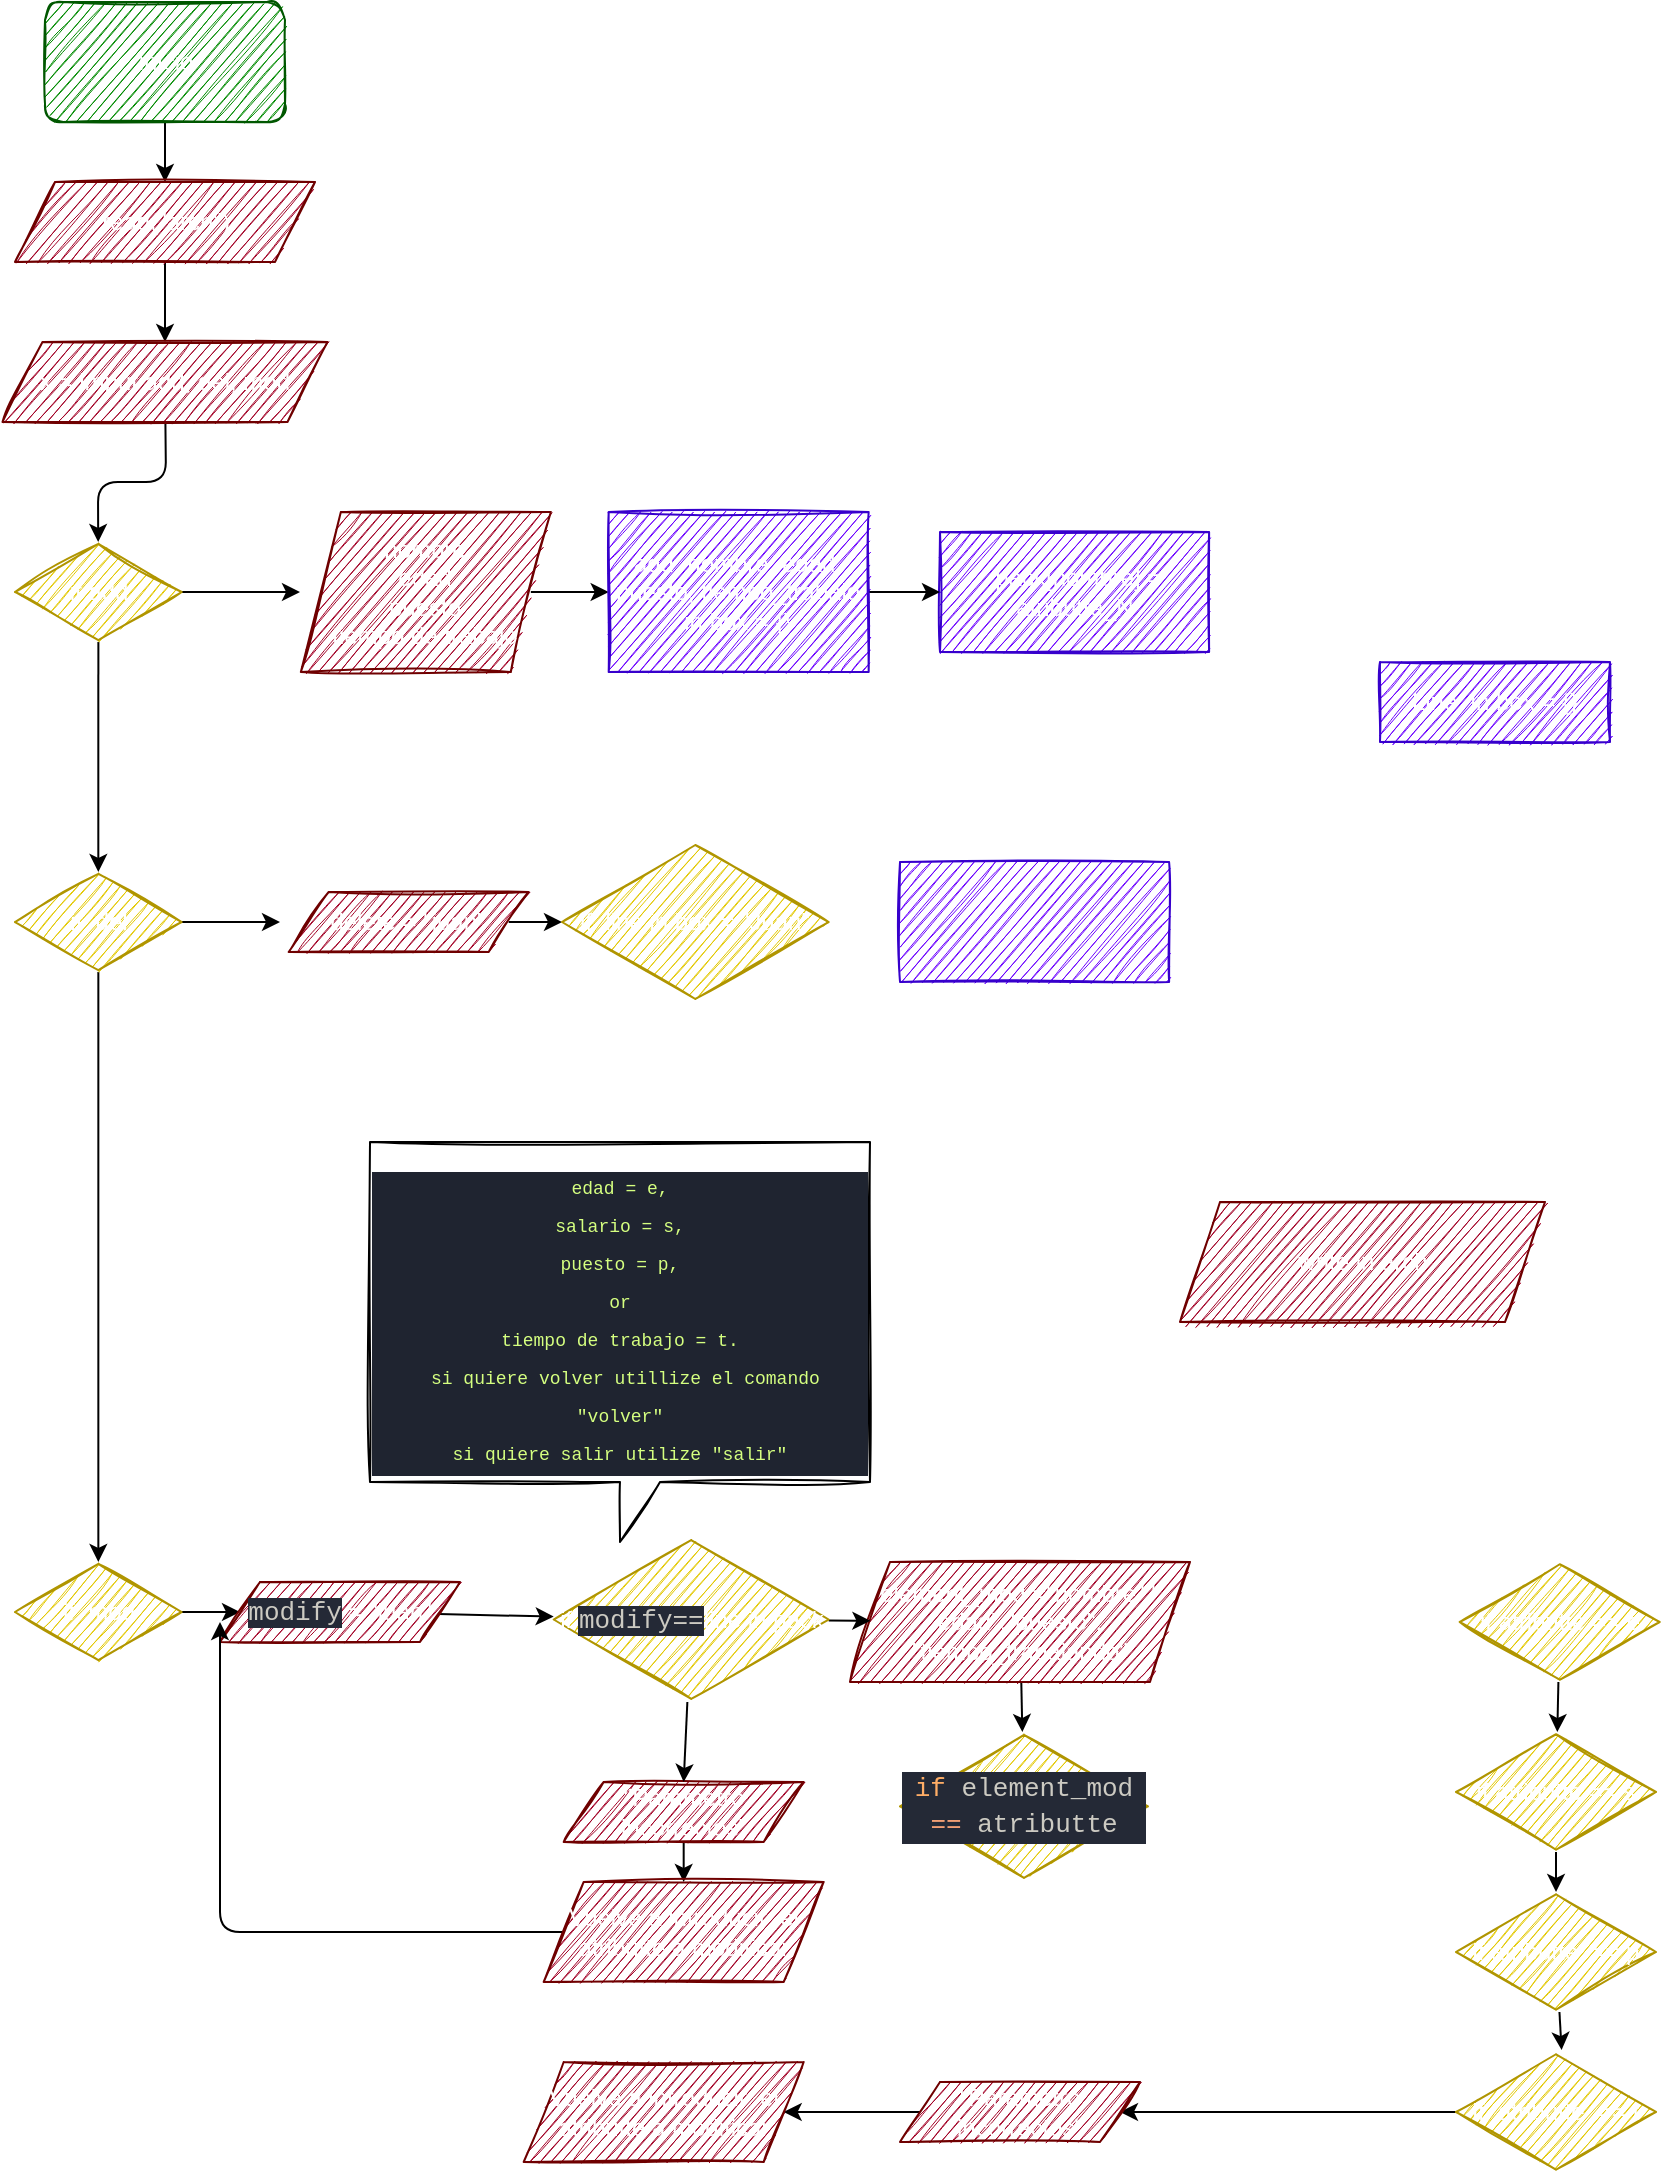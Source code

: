 <mxfile>
    <diagram id="7nW45xScgSrCi-i8tWKL" name="Page-1">
        <mxGraphModel dx="1060" dy="465" grid="1" gridSize="10" guides="1" tooltips="1" connect="1" arrows="1" fold="1" page="1" pageScale="1" pageWidth="850" pageHeight="1100" math="0" shadow="0">
            <root>
                <mxCell id="0"/>
                <mxCell id="1" parent="0"/>
                <mxCell id="44" style="edgeStyle=none;html=1;" parent="1" source="2" target="7" edge="1">
                    <mxGeometry relative="1" as="geometry"/>
                </mxCell>
                <mxCell id="45" style="edgeStyle=none;html=1;" parent="1" source="2" edge="1">
                    <mxGeometry relative="1" as="geometry">
                        <mxPoint x="170" y="305" as="targetPoint"/>
                    </mxGeometry>
                </mxCell>
                <mxCell id="2" value="&lt;span style=&quot;color: rgb(255 , 255 , 255)&quot;&gt;if add&lt;/span&gt;" style="html=1;whiteSpace=wrap;aspect=fixed;shape=isoRectangle;fillColor=#e3c800;fontColor=#000000;strokeColor=#B09500;sketch=1;" parent="1" vertex="1">
                    <mxGeometry x="27.51" y="280" width="83.33" height="50" as="geometry"/>
                </mxCell>
                <mxCell id="41" style="edgeStyle=none;html=1;" parent="1" source="3" target="4" edge="1">
                    <mxGeometry relative="1" as="geometry"/>
                </mxCell>
                <mxCell id="3" value="inicio" style="rounded=1;whiteSpace=wrap;html=1;fillColor=#008a00;fontColor=#ffffff;strokeColor=#005700;sketch=1;" parent="1" vertex="1">
                    <mxGeometry x="42.5" y="10" width="120" height="60" as="geometry"/>
                </mxCell>
                <mxCell id="42" style="edgeStyle=none;html=1;" parent="1" source="4" target="5" edge="1">
                    <mxGeometry relative="1" as="geometry"/>
                </mxCell>
                <mxCell id="4" value="read(&quot;arch&quot;)" style="shape=parallelogram;perimeter=parallelogramPerimeter;whiteSpace=wrap;html=1;fixedSize=1;fillColor=#a20025;fontColor=#ffffff;strokeColor=#6F0000;sketch=1;" parent="1" vertex="1">
                    <mxGeometry x="27.5" y="100" width="150" height="40" as="geometry"/>
                </mxCell>
                <mxCell id="43" style="edgeStyle=none;html=1;" parent="1" source="5" target="2" edge="1">
                    <mxGeometry relative="1" as="geometry">
                        <Array as="points">
                            <mxPoint x="103" y="250"/>
                            <mxPoint x="69" y="250"/>
                        </Array>
                    </mxGeometry>
                </mxCell>
                <mxCell id="5" value="x = imput add, del, mod" style="shape=parallelogram;perimeter=parallelogramPerimeter;whiteSpace=wrap;html=1;fixedSize=1;fillColor=#a20025;fontColor=#ffffff;strokeColor=#6F0000;shadow=0;rounded=0;sketch=1;" parent="1" vertex="1">
                    <mxGeometry x="21.25" y="180" width="162.5" height="40" as="geometry"/>
                </mxCell>
                <mxCell id="46" style="edgeStyle=none;html=1;" parent="1" source="7" edge="1">
                    <mxGeometry relative="1" as="geometry">
                        <mxPoint x="160" y="470" as="targetPoint"/>
                    </mxGeometry>
                </mxCell>
                <mxCell id="51" style="edgeStyle=none;html=1;" parent="1" source="7" target="8" edge="1">
                    <mxGeometry relative="1" as="geometry"/>
                </mxCell>
                <mxCell id="7" value="&lt;span style=&quot;color: rgb(255 , 255 , 255)&quot;&gt;if&amp;nbsp;&amp;nbsp;&lt;/span&gt;&lt;span style=&quot;color: rgb(255 , 255 , 255)&quot;&gt;del&lt;/span&gt;" style="html=1;whiteSpace=wrap;aspect=fixed;shape=isoRectangle;fillColor=#e3c800;fontColor=#000000;strokeColor=#B09500;sketch=1;" parent="1" vertex="1">
                    <mxGeometry x="27.5" y="445" width="83.34" height="50" as="geometry"/>
                </mxCell>
                <mxCell id="52" value="" style="edgeStyle=none;html=1;" parent="1" source="8" target="18" edge="1">
                    <mxGeometry relative="1" as="geometry"/>
                </mxCell>
                <mxCell id="8" value="&lt;span style=&quot;color: rgb(255 , 255 , 255)&quot;&gt;if&amp;nbsp;&amp;nbsp;&lt;/span&gt;&lt;span style=&quot;color: rgb(255 , 255 , 255)&quot;&gt;mod&lt;/span&gt;" style="html=1;whiteSpace=wrap;aspect=fixed;shape=isoRectangle;fillColor=#e3c800;fontColor=#000000;strokeColor=#B09500;sketch=1;" parent="1" vertex="1">
                    <mxGeometry x="27.5" y="790" width="83.34" height="50" as="geometry"/>
                </mxCell>
                <mxCell id="10" value="&amp;nbsp;pack[nombre] = atributte_N" style="rounded=0;whiteSpace=wrap;html=1;fillColor=#6a00ff;fontColor=#ffffff;strokeColor=#3700CC;glass=0;shadow=0;sketch=1;" parent="1" vertex="1">
                    <mxGeometry x="490" y="275" width="134.56" height="60" as="geometry"/>
                </mxCell>
                <mxCell id="11" value="Line&amp;nbsp; in box = {}" style="rounded=0;whiteSpace=wrap;html=1;sketch=1;fillColor=#6a00ff;fontColor=#ffffff;strokeColor=#3700CC;" parent="1" vertex="1">
                    <mxGeometry x="710" y="340" width="115" height="40" as="geometry"/>
                </mxCell>
                <mxCell id="14" value="write in arch" style="shape=parallelogram;perimeter=parallelogramPerimeter;whiteSpace=wrap;html=1;fixedSize=1;fillColor=#a20025;fontColor=#ffffff;strokeColor=#6F0000;shadow=0;rounded=0;sketch=1;" parent="1" vertex="1">
                    <mxGeometry x="610" y="610" width="182.5" height="60" as="geometry"/>
                </mxCell>
                <mxCell id="49" value="" style="edgeStyle=none;html=1;" parent="1" source="15" target="16" edge="1">
                    <mxGeometry relative="1" as="geometry"/>
                </mxCell>
                <mxCell id="15" value="delete = &quot;juan&quot;" style="shape=parallelogram;perimeter=parallelogramPerimeter;whiteSpace=wrap;html=1;fixedSize=1;fillColor=#a20025;fontColor=#ffffff;strokeColor=#6F0000;shadow=0;rounded=0;sketch=1;" parent="1" vertex="1">
                    <mxGeometry x="164.34" y="455" width="120" height="30" as="geometry"/>
                </mxCell>
                <mxCell id="16" value="&lt;span style=&quot;color: rgb(255 , 255 , 255)&quot;&gt;if&amp;nbsp; line in box = &quot;Juan&quot;&lt;/span&gt;" style="html=1;whiteSpace=wrap;aspect=fixed;shape=isoRectangle;fillColor=#e3c800;fontColor=#000000;strokeColor=#B09500;sketch=1;" parent="1" vertex="1">
                    <mxGeometry x="301" y="430" width="133.34" height="80" as="geometry"/>
                </mxCell>
                <mxCell id="58" value="" style="edgeStyle=none;html=1;" parent="1" source="18" target="39" edge="1">
                    <mxGeometry relative="1" as="geometry"/>
                </mxCell>
                <mxCell id="18" value="&lt;span style=&quot;background-color: rgb(36 , 41 , 54) ; color: rgb(204 , 202 , 194) ; font-family: &amp;#34;consolas&amp;#34; , &amp;#34;courier new&amp;#34; , monospace ; font-size: 13px&quot;&gt;modify&lt;/span&gt;&amp;nbsp;= &quot;juan&quot;" style="shape=parallelogram;perimeter=parallelogramPerimeter;whiteSpace=wrap;html=1;fixedSize=1;fillColor=#a20025;fontColor=#ffffff;strokeColor=#6F0000;shadow=0;rounded=0;sketch=1;" parent="1" vertex="1">
                    <mxGeometry x="130.0" y="800" width="120" height="30" as="geometry"/>
                </mxCell>
                <mxCell id="22" value="&lt;span style=&quot;color: rgb(255 , 255 , 255) ; font-size: 9px&quot;&gt;cual elemento quiere modificar?&lt;br style=&quot;font-size: 9px&quot;&gt;&lt;/span&gt;&lt;div style=&quot;color: rgb(204 , 202 , 194) ; background-color: rgb(31 , 36 , 48) ; font-family: &amp;#34;consolas&amp;#34; , &amp;#34;courier new&amp;#34; , monospace ; font-size: 9px ; line-height: 19px&quot;&gt;&lt;span style=&quot;color: rgb(213 , 255 , 128) ; font-size: 9px&quot;&gt;edad = e,&lt;/span&gt;&lt;/div&gt;&lt;div style=&quot;color: rgb(204 , 202 , 194) ; background-color: rgb(31 , 36 , 48) ; font-family: &amp;#34;consolas&amp;#34; , &amp;#34;courier new&amp;#34; , monospace ; font-size: 9px ; line-height: 19px&quot;&gt;&lt;span style=&quot;color: rgb(213 , 255 , 128) ; font-size: 9px&quot;&gt;salario = s,&lt;/span&gt;&lt;/div&gt;&lt;div style=&quot;color: rgb(204 , 202 , 194) ; background-color: rgb(31 , 36 , 48) ; font-family: &amp;#34;consolas&amp;#34; , &amp;#34;courier new&amp;#34; , monospace ; font-size: 9px ; line-height: 19px&quot;&gt;&lt;span style=&quot;color: rgb(213 , 255 , 128) ; font-size: 9px&quot;&gt;puesto = p,&lt;/span&gt;&lt;/div&gt;&lt;div style=&quot;color: rgb(204 , 202 , 194) ; background-color: rgb(31 , 36 , 48) ; font-family: &amp;#34;consolas&amp;#34; , &amp;#34;courier new&amp;#34; , monospace ; font-size: 9px ; line-height: 19px&quot;&gt;&lt;span style=&quot;color: rgb(213 , 255 , 128) ; font-size: 9px&quot;&gt;or&lt;/span&gt;&lt;/div&gt;&lt;div style=&quot;color: rgb(204 , 202 , 194) ; background-color: rgb(31 , 36 , 48) ; font-family: &amp;#34;consolas&amp;#34; , &amp;#34;courier new&amp;#34; , monospace ; font-size: 9px ; line-height: 19px&quot;&gt;&lt;span style=&quot;color: rgb(213 , 255 , 128) ; font-size: 9px&quot;&gt;tiempo de trabajo = t.&lt;/span&gt;&lt;/div&gt;&lt;div style=&quot;color: rgb(204 , 202 , 194) ; background-color: rgb(31 , 36 , 48) ; font-family: &amp;#34;consolas&amp;#34; , &amp;#34;courier new&amp;#34; , monospace ; font-size: 9px ; line-height: 19px&quot;&gt;&lt;span style=&quot;color: rgb(213 , 255 , 128) ; font-size: 9px&quot;&gt;&amp;nbsp;si quiere volver utillize el comando &quot;volver&quot;&lt;/span&gt;&lt;/div&gt;&lt;div style=&quot;color: rgb(204 , 202 , 194) ; background-color: rgb(31 , 36 , 48) ; font-family: &amp;#34;consolas&amp;#34; , &amp;#34;courier new&amp;#34; , monospace ; font-size: 9px ; line-height: 19px&quot;&gt;&lt;span style=&quot;color: rgb(213 , 255 , 128) ; font-size: 9px&quot;&gt;si quiere salir utilize &quot;salir&quot;&lt;/span&gt;&lt;/div&gt;" style="shape=callout;whiteSpace=wrap;html=1;perimeter=calloutPerimeter;rounded=0;shadow=0;glass=0;sketch=1;fontSize=9;" parent="1" vertex="1">
                    <mxGeometry x="205.0" y="580" width="250" height="200" as="geometry"/>
                </mxCell>
                <mxCell id="78" value="" style="edgeStyle=none;html=1;" parent="1" source="23" target="77" edge="1">
                    <mxGeometry relative="1" as="geometry"/>
                </mxCell>
                <mxCell id="23" value="element_mod&amp;nbsp;=&quot;nombre&quot;,&quot;&lt;br&gt;edad&quot;,&quot;puesto&quot;,&lt;br&gt;&quot;tiempo_trabajando&quot;" style="shape=parallelogram;perimeter=parallelogramPerimeter;fixedSize=1;fillColor=#a20025;fontColor=#ffffff;strokeColor=#6F0000;shadow=0;rounded=0;sketch=1;labelBackgroundColor=none;labelBorderColor=none;whiteSpace=wrap;html=1;" parent="1" vertex="1">
                    <mxGeometry x="445" y="790" width="170" height="60" as="geometry"/>
                </mxCell>
                <mxCell id="67" style="edgeStyle=none;html=1;" parent="1" source="24" target="25" edge="1">
                    <mxGeometry relative="1" as="geometry"/>
                </mxCell>
                <mxCell id="24" value="&lt;span style=&quot;color: rgb(255 , 255 , 255)&quot;&gt;if&amp;nbsp;&lt;/span&gt;&lt;span style=&quot;color: rgb(255 , 255 , 255)&quot;&gt;atributte&amp;nbsp;== e&lt;/span&gt;" style="html=1;whiteSpace=wrap;aspect=fixed;shape=isoRectangle;fillColor=#e3c800;fontColor=#000000;strokeColor=#B09500;sketch=1;" parent="1" vertex="1">
                    <mxGeometry x="749.85" y="790" width="100" height="60" as="geometry"/>
                </mxCell>
                <mxCell id="68" style="edgeStyle=none;html=1;" parent="1" source="25" target="26" edge="1">
                    <mxGeometry relative="1" as="geometry"/>
                </mxCell>
                <mxCell id="25" value="&lt;span style=&quot;color: rgb(255 , 255 , 255)&quot;&gt;if&amp;nbsp;&lt;/span&gt;&lt;span style=&quot;color: rgb(255 , 255 , 255)&quot;&gt;atributte&amp;nbsp;== s&lt;/span&gt;" style="html=1;whiteSpace=wrap;aspect=fixed;shape=isoRectangle;fillColor=#e3c800;fontColor=#000000;strokeColor=#B09500;sketch=1;" parent="1" vertex="1">
                    <mxGeometry x="748.01" y="875" width="100.01" height="60" as="geometry"/>
                </mxCell>
                <mxCell id="69" style="edgeStyle=none;html=1;entryX=0.528;entryY=-0.016;entryDx=0;entryDy=0;entryPerimeter=0;" parent="1" source="26" target="27" edge="1">
                    <mxGeometry relative="1" as="geometry"/>
                </mxCell>
                <mxCell id="26" value="&lt;span style=&quot;color: rgb(255 , 255 , 255)&quot;&gt;if&amp;nbsp;&lt;/span&gt;&lt;span style=&quot;color: rgb(255 , 255 , 255)&quot;&gt;atributte&amp;nbsp; == p&lt;/span&gt;" style="html=1;whiteSpace=wrap;aspect=fixed;shape=isoRectangle;fillColor=#e3c800;fontColor=#000000;strokeColor=#B09500;sketch=1;" parent="1" vertex="1">
                    <mxGeometry x="748.01" y="955" width="100" height="60" as="geometry"/>
                </mxCell>
                <mxCell id="70" value="" style="edgeStyle=none;html=1;" parent="1" source="27" target="28" edge="1">
                    <mxGeometry relative="1" as="geometry"/>
                </mxCell>
                <mxCell id="27" value="&lt;span style=&quot;color: rgb(255 , 255 , 255)&quot;&gt;if&amp;nbsp;&amp;nbsp;&lt;/span&gt;&lt;span style=&quot;color: rgb(255 , 255 , 255)&quot;&gt;atributte&amp;nbsp; == t&lt;/span&gt;" style="html=1;whiteSpace=wrap;aspect=fixed;shape=isoRectangle;fillColor=#e3c800;fontColor=#000000;strokeColor=#B09500;sketch=1;" parent="1" vertex="1">
                    <mxGeometry x="748" y="1035" width="100.01" height="60" as="geometry"/>
                </mxCell>
                <mxCell id="73" value="" style="edgeStyle=none;html=1;" parent="1" source="28" target="29" edge="1">
                    <mxGeometry relative="1" as="geometry"/>
                </mxCell>
                <mxCell id="28" value="&quot;Parametro incorrectos&quot;" style="shape=parallelogram;perimeter=parallelogramPerimeter;whiteSpace=wrap;html=1;fixedSize=1;fillColor=#a20025;fontColor=#ffffff;strokeColor=#6F0000;shadow=0;rounded=0;sketch=1;" parent="1" vertex="1">
                    <mxGeometry x="470" y="1050" width="120" height="30" as="geometry"/>
                </mxCell>
                <mxCell id="29" value="Vuelve a introducir&amp;nbsp; el atributte a modificar" style="shape=parallelogram;perimeter=parallelogramPerimeter;whiteSpace=wrap;html=1;fixedSize=1;fillColor=#a20025;fontColor=#ffffff;strokeColor=#6F0000;shadow=0;rounded=0;sketch=1;" parent="1" vertex="1">
                    <mxGeometry x="281.84" y="1040" width="140" height="50" as="geometry"/>
                </mxCell>
                <mxCell id="47" value="" style="edgeStyle=none;html=1;" parent="1" source="31" target="36" edge="1">
                    <mxGeometry relative="1" as="geometry"/>
                </mxCell>
                <mxCell id="31" value="nombre&lt;br&gt;edad&lt;br&gt;puesto&lt;br&gt;tiempo de trabajo" style="shape=parallelogram;perimeter=parallelogramPerimeter;whiteSpace=wrap;html=1;fixedSize=1;fillColor=#a20025;fontColor=#ffffff;strokeColor=#6F0000;shadow=0;rounded=0;sketch=1;" parent="1" vertex="1">
                    <mxGeometry x="170.42" y="265" width="125" height="80" as="geometry"/>
                </mxCell>
                <mxCell id="48" value="" style="edgeStyle=none;html=1;" parent="1" source="36" target="10" edge="1">
                    <mxGeometry relative="1" as="geometry"/>
                </mxCell>
                <mxCell id="36" value="add&amp;nbsp; nombre, edad, puesto, tiempo_trabajo in box = {}" style="rounded=0;whiteSpace=wrap;html=1;fillColor=#6a00ff;fontColor=#ffffff;strokeColor=#3700CC;glass=0;shadow=0;sketch=1;" parent="1" vertex="1">
                    <mxGeometry x="324.34" y="265" width="130" height="80" as="geometry"/>
                </mxCell>
                <mxCell id="55" value="" style="edgeStyle=none;html=1;" parent="1" source="37" target="38" edge="1">
                    <mxGeometry relative="1" as="geometry"/>
                </mxCell>
                <mxCell id="37" value="&quot;Parametro incorrectos&quot;" style="shape=parallelogram;perimeter=parallelogramPerimeter;whiteSpace=wrap;html=1;fixedSize=1;fillColor=#a20025;fontColor=#ffffff;strokeColor=#6F0000;shadow=0;rounded=0;sketch=1;" parent="1" vertex="1">
                    <mxGeometry x="301.84" y="900" width="120" height="30" as="geometry"/>
                </mxCell>
                <mxCell id="56" style="edgeStyle=none;html=1;" parent="1" source="38" edge="1">
                    <mxGeometry relative="1" as="geometry">
                        <mxPoint x="130" y="820" as="targetPoint"/>
                        <Array as="points">
                            <mxPoint x="130" y="975"/>
                        </Array>
                    </mxGeometry>
                </mxCell>
                <mxCell id="38" value="Vuelve a introducir&amp;nbsp; el atributte a modificar" style="shape=parallelogram;perimeter=parallelogramPerimeter;whiteSpace=wrap;html=1;fixedSize=1;fillColor=#a20025;fontColor=#ffffff;strokeColor=#6F0000;shadow=0;rounded=0;sketch=1;" parent="1" vertex="1">
                    <mxGeometry x="291.84" y="950" width="140" height="50" as="geometry"/>
                </mxCell>
                <mxCell id="60" style="edgeStyle=none;html=1;entryX=0.5;entryY=0;entryDx=0;entryDy=0;" parent="1" source="39" target="37" edge="1">
                    <mxGeometry relative="1" as="geometry"/>
                </mxCell>
                <mxCell id="72" value="" style="edgeStyle=none;html=1;" parent="1" source="39" target="23" edge="1">
                    <mxGeometry relative="1" as="geometry"/>
                </mxCell>
                <mxCell id="39" value="&lt;span style=&quot;color: rgb(255 , 255 , 255)&quot;&gt;if&amp;nbsp;&lt;/span&gt;&lt;span style=&quot;background-color: rgb(36 , 41 , 54) ; color: rgb(204 , 202 , 194) ; font-family: &amp;#34;consolas&amp;#34; , &amp;#34;courier new&amp;#34; , monospace ; font-size: 13px&quot;&gt;modify==&lt;/span&gt;&lt;span style=&quot;color: rgb(255 , 255 , 255)&quot;&gt;line in pack&lt;/span&gt;" style="html=1;whiteSpace=wrap;aspect=fixed;shape=isoRectangle;fillColor=#e3c800;fontColor=#000000;strokeColor=#B09500;sketch=1;" parent="1" vertex="1">
                    <mxGeometry x="296.84" y="777.5" width="137.5" height="82.5" as="geometry"/>
                </mxCell>
                <mxCell id="62" value="" style="rounded=0;whiteSpace=wrap;html=1;fillColor=#6a00ff;fontColor=#ffffff;strokeColor=#3700CC;glass=0;shadow=0;sketch=1;" parent="1" vertex="1">
                    <mxGeometry x="470" y="440" width="134.56" height="60" as="geometry"/>
                </mxCell>
                <mxCell id="77" value="&lt;div style=&quot;color: rgb(204 , 202 , 194) ; background-color: rgb(36 , 41 , 54) ; font-family: &amp;#34;consolas&amp;#34; , &amp;#34;courier new&amp;#34; , monospace ; font-size: 13px ; line-height: 18px&quot;&gt;&lt;span style=&quot;color: #ffad66&quot;&gt;if&lt;/span&gt; element_mod &lt;span style=&quot;color: #f29e74&quot;&gt;==&lt;/span&gt; atributte&lt;/div&gt;" style="html=1;whiteSpace=wrap;aspect=fixed;shape=isoRectangle;fillColor=#e3c800;fontColor=#000000;strokeColor=#B09500;sketch=1;" parent="1" vertex="1">
                    <mxGeometry x="470.0" y="875" width="123.95" height="74.37" as="geometry"/>
                </mxCell>
            </root>
        </mxGraphModel>
    </diagram>
    <diagram id="oFrOUtj1kmbVUGBDRSh0" name="Page-2">
        <mxGraphModel dx="623" dy="608" grid="1" gridSize="10" guides="1" tooltips="1" connect="1" arrows="1" fold="1" page="1" pageScale="1" pageWidth="827" pageHeight="1169" math="0" shadow="0">
            <root>
                <mxCell id="EOCAdEpSzhLFBUsVm0EW-0"/>
                <mxCell id="EOCAdEpSzhLFBUsVm0EW-1" parent="EOCAdEpSzhLFBUsVm0EW-0"/>
                <mxCell id="EOCAdEpSzhLFBUsVm0EW-2" value="" style="edgeStyle=none;html=1;" parent="EOCAdEpSzhLFBUsVm0EW-1" source="EOCAdEpSzhLFBUsVm0EW-3" target="EOCAdEpSzhLFBUsVm0EW-5" edge="1">
                    <mxGeometry relative="1" as="geometry"/>
                </mxCell>
                <mxCell id="EOCAdEpSzhLFBUsVm0EW-3" value="&lt;span style=&quot;color: rgb(255 , 255 , 255)&quot;&gt;if&amp;nbsp;&amp;nbsp;&lt;/span&gt;&lt;span style=&quot;color: rgb(255 , 255 , 255)&quot;&gt;mod&lt;/span&gt;" style="html=1;whiteSpace=wrap;aspect=fixed;shape=isoRectangle;fillColor=#e3c800;fontColor=#000000;strokeColor=#B09500;sketch=1;" parent="EOCAdEpSzhLFBUsVm0EW-1" vertex="1">
                    <mxGeometry x="60" y="92.5" width="83.34" height="50" as="geometry"/>
                </mxCell>
                <mxCell id="EOCAdEpSzhLFBUsVm0EW-4" value="" style="edgeStyle=none;html=1;" parent="EOCAdEpSzhLFBUsVm0EW-1" source="EOCAdEpSzhLFBUsVm0EW-5" target="EOCAdEpSzhLFBUsVm0EW-17" edge="1">
                    <mxGeometry relative="1" as="geometry"/>
                </mxCell>
                <mxCell id="EOCAdEpSzhLFBUsVm0EW-5" value="&lt;span style=&quot;background-color: rgb(36 , 41 , 54) ; color: rgb(204 , 202 , 194) ; font-family: &amp;#34;consolas&amp;#34; , &amp;#34;courier new&amp;#34; , monospace ; font-size: 13px&quot;&gt;modify&lt;/span&gt;&amp;nbsp;= &quot;juan&quot;" style="shape=parallelogram;perimeter=parallelogramPerimeter;whiteSpace=wrap;html=1;fixedSize=1;fillColor=#a20025;fontColor=#ffffff;strokeColor=#6F0000;shadow=0;rounded=0;sketch=1;" parent="EOCAdEpSzhLFBUsVm0EW-1" vertex="1">
                    <mxGeometry x="162.5" y="102.5" width="120" height="30" as="geometry"/>
                </mxCell>
                <mxCell id="EOCAdEpSzhLFBUsVm0EW-6" value="" style="edgeStyle=none;html=1;" parent="EOCAdEpSzhLFBUsVm0EW-1" source="EOCAdEpSzhLFBUsVm0EW-7" target="EOCAdEpSzhLFBUsVm0EW-18" edge="1">
                    <mxGeometry relative="1" as="geometry"/>
                </mxCell>
                <mxCell id="EOCAdEpSzhLFBUsVm0EW-7" value="element_mod&amp;nbsp;=&quot;nombre&quot;,&quot;&lt;br&gt;edad&quot;,&quot;puesto&quot;,&lt;br&gt;&quot;tiempo_trabajando&quot;" style="shape=parallelogram;perimeter=parallelogramPerimeter;fixedSize=1;fillColor=#a20025;fontColor=#ffffff;strokeColor=#6F0000;shadow=0;rounded=0;sketch=1;labelBackgroundColor=none;labelBorderColor=none;whiteSpace=wrap;html=1;" parent="EOCAdEpSzhLFBUsVm0EW-1" vertex="1">
                    <mxGeometry x="477.5" y="92.5" width="170" height="60" as="geometry"/>
                </mxCell>
                <mxCell id="EOCAdEpSzhLFBUsVm0EW-8" value="" style="edgeStyle=none;html=1;" parent="EOCAdEpSzhLFBUsVm0EW-1" source="EOCAdEpSzhLFBUsVm0EW-9" target="EOCAdEpSzhLFBUsVm0EW-10" edge="1">
                    <mxGeometry relative="1" as="geometry"/>
                </mxCell>
                <mxCell id="EOCAdEpSzhLFBUsVm0EW-9" value="&quot;Parametro incorrectos&quot;" style="shape=parallelogram;perimeter=parallelogramPerimeter;whiteSpace=wrap;html=1;fixedSize=1;fillColor=#a20025;fontColor=#ffffff;strokeColor=#6F0000;shadow=0;rounded=0;sketch=1;" parent="EOCAdEpSzhLFBUsVm0EW-1" vertex="1">
                    <mxGeometry x="502.5" y="352.5" width="120" height="30" as="geometry"/>
                </mxCell>
                <mxCell id="EOCAdEpSzhLFBUsVm0EW-10" value="Vuelve a introducir&amp;nbsp; el atributte a modificar" style="shape=parallelogram;perimeter=parallelogramPerimeter;whiteSpace=wrap;html=1;fixedSize=1;fillColor=#a20025;fontColor=#ffffff;strokeColor=#6F0000;shadow=0;rounded=0;sketch=1;" parent="EOCAdEpSzhLFBUsVm0EW-1" vertex="1">
                    <mxGeometry x="314.34" y="342.5" width="140" height="50" as="geometry"/>
                </mxCell>
                <mxCell id="EOCAdEpSzhLFBUsVm0EW-11" value="" style="edgeStyle=none;html=1;" parent="EOCAdEpSzhLFBUsVm0EW-1" source="EOCAdEpSzhLFBUsVm0EW-12" target="EOCAdEpSzhLFBUsVm0EW-14" edge="1">
                    <mxGeometry relative="1" as="geometry"/>
                </mxCell>
                <mxCell id="EOCAdEpSzhLFBUsVm0EW-12" value="&quot;Parametro incorrectos&quot;" style="shape=parallelogram;perimeter=parallelogramPerimeter;whiteSpace=wrap;html=1;fixedSize=1;fillColor=#a20025;fontColor=#ffffff;strokeColor=#6F0000;shadow=0;rounded=0;sketch=1;" parent="EOCAdEpSzhLFBUsVm0EW-1" vertex="1">
                    <mxGeometry x="334.34" y="202.5" width="120" height="30" as="geometry"/>
                </mxCell>
                <mxCell id="EOCAdEpSzhLFBUsVm0EW-13" style="edgeStyle=none;html=1;" parent="EOCAdEpSzhLFBUsVm0EW-1" source="EOCAdEpSzhLFBUsVm0EW-14" edge="1">
                    <mxGeometry relative="1" as="geometry">
                        <mxPoint x="162.5" y="122.5" as="targetPoint"/>
                        <Array as="points">
                            <mxPoint x="162.5" y="277.5"/>
                        </Array>
                    </mxGeometry>
                </mxCell>
                <mxCell id="EOCAdEpSzhLFBUsVm0EW-14" value="Vuelve a introducir&amp;nbsp; el atributte a modificar" style="shape=parallelogram;perimeter=parallelogramPerimeter;whiteSpace=wrap;html=1;fixedSize=1;fillColor=#a20025;fontColor=#ffffff;strokeColor=#6F0000;shadow=0;rounded=0;sketch=1;" parent="EOCAdEpSzhLFBUsVm0EW-1" vertex="1">
                    <mxGeometry x="324.34" y="252.5" width="140" height="50" as="geometry"/>
                </mxCell>
                <mxCell id="EOCAdEpSzhLFBUsVm0EW-15" style="edgeStyle=none;html=1;entryX=0.5;entryY=0;entryDx=0;entryDy=0;" parent="EOCAdEpSzhLFBUsVm0EW-1" source="EOCAdEpSzhLFBUsVm0EW-17" target="EOCAdEpSzhLFBUsVm0EW-12" edge="1">
                    <mxGeometry relative="1" as="geometry"/>
                </mxCell>
                <mxCell id="EOCAdEpSzhLFBUsVm0EW-16" value="" style="edgeStyle=none;html=1;" parent="EOCAdEpSzhLFBUsVm0EW-1" source="EOCAdEpSzhLFBUsVm0EW-17" target="EOCAdEpSzhLFBUsVm0EW-7" edge="1">
                    <mxGeometry relative="1" as="geometry"/>
                </mxCell>
                <mxCell id="EOCAdEpSzhLFBUsVm0EW-17" value="&lt;span style=&quot;color: rgb(255 , 255 , 255)&quot;&gt;if&amp;nbsp;&lt;/span&gt;&lt;span style=&quot;background-color: rgb(36 , 41 , 54) ; color: rgb(204 , 202 , 194) ; font-family: &amp;#34;consolas&amp;#34; , &amp;#34;courier new&amp;#34; , monospace ; font-size: 13px&quot;&gt;modify==&lt;/span&gt;&lt;span style=&quot;color: rgb(255 , 255 , 255)&quot;&gt;line in pack&lt;/span&gt;" style="html=1;whiteSpace=wrap;aspect=fixed;shape=isoRectangle;fillColor=#e3c800;fontColor=#000000;strokeColor=#B09500;sketch=1;" parent="EOCAdEpSzhLFBUsVm0EW-1" vertex="1">
                    <mxGeometry x="329.34" y="80" width="137.5" height="82.5" as="geometry"/>
                </mxCell>
                <mxCell id="EOCAdEpSzhLFBUsVm0EW-18" value="&lt;div style=&quot;color: rgb(204 , 202 , 194) ; background-color: rgb(36 , 41 , 54) ; font-family: &amp;#34;consolas&amp;#34; , &amp;#34;courier new&amp;#34; , monospace ; font-size: 13px ; line-height: 18px&quot;&gt;&lt;span style=&quot;color: #ffad66&quot;&gt;if&lt;/span&gt; element_mod &lt;span style=&quot;color: #f29e74&quot;&gt;==&lt;/span&gt; atributte&lt;/div&gt;" style="html=1;whiteSpace=wrap;aspect=fixed;shape=isoRectangle;fillColor=#e3c800;fontColor=#000000;strokeColor=#B09500;sketch=1;" parent="EOCAdEpSzhLFBUsVm0EW-1" vertex="1">
                    <mxGeometry x="502.5" y="177.5" width="123.95" height="74.37" as="geometry"/>
                </mxCell>
            </root>
        </mxGraphModel>
    </diagram>
    <diagram id="1O9VaLL-yu8syo3G_Ptp" name="Archivo">
        <mxGraphModel dx="4360" dy="465" grid="1" gridSize="10" guides="1" tooltips="1" connect="1" arrows="1" fold="1" page="1" pageScale="1" pageWidth="3300" pageHeight="4681" math="0" shadow="0">
            <root>
                <mxCell id="x6R_ft5IZKhQPZ7CtvtX-0"/>
                <mxCell id="x6R_ft5IZKhQPZ7CtvtX-1" parent="x6R_ft5IZKhQPZ7CtvtX-0"/>
                <mxCell id="rawZ5uESTLYPTQi4e3e3-33" style="edgeStyle=none;html=1;entryX=0.5;entryY=0;entryDx=0;entryDy=0;" parent="x6R_ft5IZKhQPZ7CtvtX-1" source="rawZ5uESTLYPTQi4e3e3-0" target="rawZ5uESTLYPTQi4e3e3-9" edge="1">
                    <mxGeometry relative="1" as="geometry"/>
                </mxCell>
                <mxCell id="rawZ5uESTLYPTQi4e3e3-0" value="inicio" style="rounded=1;whiteSpace=wrap;html=1;" parent="x6R_ft5IZKhQPZ7CtvtX-1" vertex="1">
                    <mxGeometry x="500" y="60" width="70" height="40" as="geometry"/>
                </mxCell>
                <mxCell id="rawZ5uESTLYPTQi4e3e3-29" style="edgeStyle=none;html=1;entryX=0.497;entryY=-0.055;entryDx=0;entryDy=0;entryPerimeter=0;" parent="x6R_ft5IZKhQPZ7CtvtX-1" source="rawZ5uESTLYPTQi4e3e3-4" target="rawZ5uESTLYPTQi4e3e3-5" edge="1">
                    <mxGeometry relative="1" as="geometry"/>
                </mxCell>
                <mxCell id="rawZ5uESTLYPTQi4e3e3-4" value="Almacenar en una lista los &quot;puestos&quot;." style="shape=ext;double=1;rounded=0;whiteSpace=wrap;html=1;" parent="x6R_ft5IZKhQPZ7CtvtX-1" vertex="1">
                    <mxGeometry x="470" y="190" width="130" height="40" as="geometry"/>
                </mxCell>
                <mxCell id="rawZ5uESTLYPTQi4e3e3-30" style="edgeStyle=none;html=1;entryX=0.5;entryY=0;entryDx=0;entryDy=0;" parent="x6R_ft5IZKhQPZ7CtvtX-1" source="rawZ5uESTLYPTQi4e3e3-5" target="rawZ5uESTLYPTQi4e3e3-12" edge="1">
                    <mxGeometry relative="1" as="geometry"/>
                </mxCell>
                <mxCell id="rawZ5uESTLYPTQi4e3e3-5" value="Se toman de esa lista &quot;puestos&quot;&amp;nbsp;" style="rounded=0;whiteSpace=wrap;html=1;" parent="x6R_ft5IZKhQPZ7CtvtX-1" vertex="1">
                    <mxGeometry x="475" y="250" width="120" height="40" as="geometry"/>
                </mxCell>
                <mxCell id="rawZ5uESTLYPTQi4e3e3-32" style="edgeStyle=none;html=1;entryX=0.498;entryY=-0.036;entryDx=0;entryDy=0;entryPerimeter=0;" parent="x6R_ft5IZKhQPZ7CtvtX-1" source="rawZ5uESTLYPTQi4e3e3-7" target="rawZ5uESTLYPTQi4e3e3-10" edge="1">
                    <mxGeometry relative="1" as="geometry"/>
                </mxCell>
                <mxCell id="rawZ5uESTLYPTQi4e3e3-7" value="&lt;span&gt;Se organizan para su comparacion con sus respectivos registros.&lt;/span&gt;" style="rounded=0;whiteSpace=wrap;html=1;" parent="x6R_ft5IZKhQPZ7CtvtX-1" vertex="1">
                    <mxGeometry x="472.5" y="390" width="120" height="50" as="geometry"/>
                </mxCell>
                <mxCell id="rawZ5uESTLYPTQi4e3e3-28" style="edgeStyle=none;html=1;entryX=0.5;entryY=0;entryDx=0;entryDy=0;" parent="x6R_ft5IZKhQPZ7CtvtX-1" source="rawZ5uESTLYPTQi4e3e3-9" target="rawZ5uESTLYPTQi4e3e3-4" edge="1">
                    <mxGeometry relative="1" as="geometry"/>
                </mxCell>
                <mxCell id="rawZ5uESTLYPTQi4e3e3-9" value="Se filtra para la seleccion de &quot;puesto&quot;" style="rounded=0;whiteSpace=wrap;html=1;" parent="x6R_ft5IZKhQPZ7CtvtX-1" vertex="1">
                    <mxGeometry x="475" y="130" width="120" height="40" as="geometry"/>
                </mxCell>
                <mxCell id="rawZ5uESTLYPTQi4e3e3-24" style="edgeStyle=none;html=1;exitX=0.5;exitY=1;exitDx=0;exitDy=0;entryX=0.5;entryY=0;entryDx=0;entryDy=0;" parent="x6R_ft5IZKhQPZ7CtvtX-1" source="rawZ5uESTLYPTQi4e3e3-10" target="rawZ5uESTLYPTQi4e3e3-11" edge="1">
                    <mxGeometry relative="1" as="geometry">
                        <Array as="points">
                            <mxPoint x="480" y="540"/>
                        </Array>
                    </mxGeometry>
                </mxCell>
                <mxCell id="rawZ5uESTLYPTQi4e3e3-25" style="edgeStyle=none;html=1;exitX=0.5;exitY=1;exitDx=0;exitDy=0;entryX=0.5;entryY=0;entryDx=0;entryDy=0;" parent="x6R_ft5IZKhQPZ7CtvtX-1" source="rawZ5uESTLYPTQi4e3e3-10" target="rawZ5uESTLYPTQi4e3e3-13" edge="1">
                    <mxGeometry relative="1" as="geometry">
                        <Array as="points">
                            <mxPoint x="590" y="540"/>
                        </Array>
                    </mxGeometry>
                </mxCell>
                <mxCell id="rawZ5uESTLYPTQi4e3e3-10" value="&lt;span&gt;Se toman a parte los salarios del puesto a que corresponde le &quot;salario&quot;&lt;/span&gt;" style="rounded=0;whiteSpace=wrap;html=1;" parent="x6R_ft5IZKhQPZ7CtvtX-1" vertex="1">
                    <mxGeometry x="472.5" y="460" width="120" height="60" as="geometry"/>
                </mxCell>
                <mxCell id="rawZ5uESTLYPTQi4e3e3-11" value="Se puede colocar en un diccionario." style="rounded=0;whiteSpace=wrap;html=1;" parent="x6R_ft5IZKhQPZ7CtvtX-1" vertex="1">
                    <mxGeometry x="390" y="580" width="120" height="40" as="geometry"/>
                </mxCell>
                <mxCell id="rawZ5uESTLYPTQi4e3e3-31" style="edgeStyle=none;html=1;entryX=0.521;entryY=0;entryDx=0;entryDy=0;entryPerimeter=0;" parent="x6R_ft5IZKhQPZ7CtvtX-1" source="rawZ5uESTLYPTQi4e3e3-12" target="rawZ5uESTLYPTQi4e3e3-7" edge="1">
                    <mxGeometry relative="1" as="geometry"/>
                </mxCell>
                <mxCell id="rawZ5uESTLYPTQi4e3e3-12" value="Se organizan de maneta tal de que &quot;puestos&quot; no se repitan" style="rounded=0;whiteSpace=wrap;html=1;" parent="x6R_ft5IZKhQPZ7CtvtX-1" vertex="1">
                    <mxGeometry x="475" y="310" width="120" height="60" as="geometry"/>
                </mxCell>
                <mxCell id="rawZ5uESTLYPTQi4e3e3-13" value="simplemente realizar un calcula de promedio directo." style="rounded=0;whiteSpace=wrap;html=1;" parent="x6R_ft5IZKhQPZ7CtvtX-1" vertex="1">
                    <mxGeometry x="560" y="575" width="120" height="50" as="geometry"/>
                </mxCell>
                <mxCell id="Z3Jqc5A_RDCqztGQEQN1-0" value="Se filtra para la seleccion de &quot;puesto&quot;&lt;br&gt;y la seleccion de &quot;salario&quot;" style="rounded=0;whiteSpace=wrap;html=1;" parent="x6R_ft5IZKhQPZ7CtvtX-1" vertex="1">
                    <mxGeometry x="160" y="120" width="130" height="60" as="geometry"/>
                </mxCell>
                <mxCell id="Z3Jqc5A_RDCqztGQEQN1-1" value="Se filtra para la seleccion de &quot;puesto&quot;&lt;br&gt;y la seleccion de &quot;salario&quot;" style="rounded=0;whiteSpace=wrap;html=1;" parent="x6R_ft5IZKhQPZ7CtvtX-1" vertex="1">
                    <mxGeometry x="160" y="210" width="130" height="60" as="geometry"/>
                </mxCell>
                <mxCell id="Z3Jqc5A_RDCqztGQEQN1-2" value="Se almacenan los el puesto como &quot;key&quot; y el salario como &quot;vaule&quot;" style="rounded=0;whiteSpace=wrap;html=1;" parent="x6R_ft5IZKhQPZ7CtvtX-1" vertex="1">
                    <mxGeometry x="150" y="300" width="150" height="60" as="geometry"/>
                </mxCell>
                <mxCell id="Nuby1DA8UVwhijTuT92c-0" value="Se recorre esa lista" style="rounded=0;whiteSpace=wrap;html=1;" parent="x6R_ft5IZKhQPZ7CtvtX-1" vertex="1">
                    <mxGeometry x="162.5" y="390" width="127.5" height="30" as="geometry"/>
                </mxCell>
                <mxCell id="Nuby1DA8UVwhijTuT92c-1" value="Se podria tomar el puesto como key y el salario como vaule." style="rounded=0;whiteSpace=wrap;html=1;" parent="x6R_ft5IZKhQPZ7CtvtX-1" vertex="1">
                    <mxGeometry x="-270" y="140" width="130" height="50" as="geometry"/>
                </mxCell>
                <mxCell id="Nuby1DA8UVwhijTuT92c-2" value="Recorrer cada elemento de array" style="rounded=0;whiteSpace=wrap;html=1;" parent="x6R_ft5IZKhQPZ7CtvtX-1" vertex="1">
                    <mxGeometry x="-280" y="270" width="130" height="50" as="geometry"/>
                </mxCell>
                <mxCell id="Nuby1DA8UVwhijTuT92c-6" value="Cuando el puesto sea igual que el puesto anterior" style="rounded=0;whiteSpace=wrap;html=1;" parent="x6R_ft5IZKhQPZ7CtvtX-1" vertex="1">
                    <mxGeometry x="151.25" y="460" width="150" height="60" as="geometry"/>
                </mxCell>
            </root>
        </mxGraphModel>
    </diagram>
</mxfile>